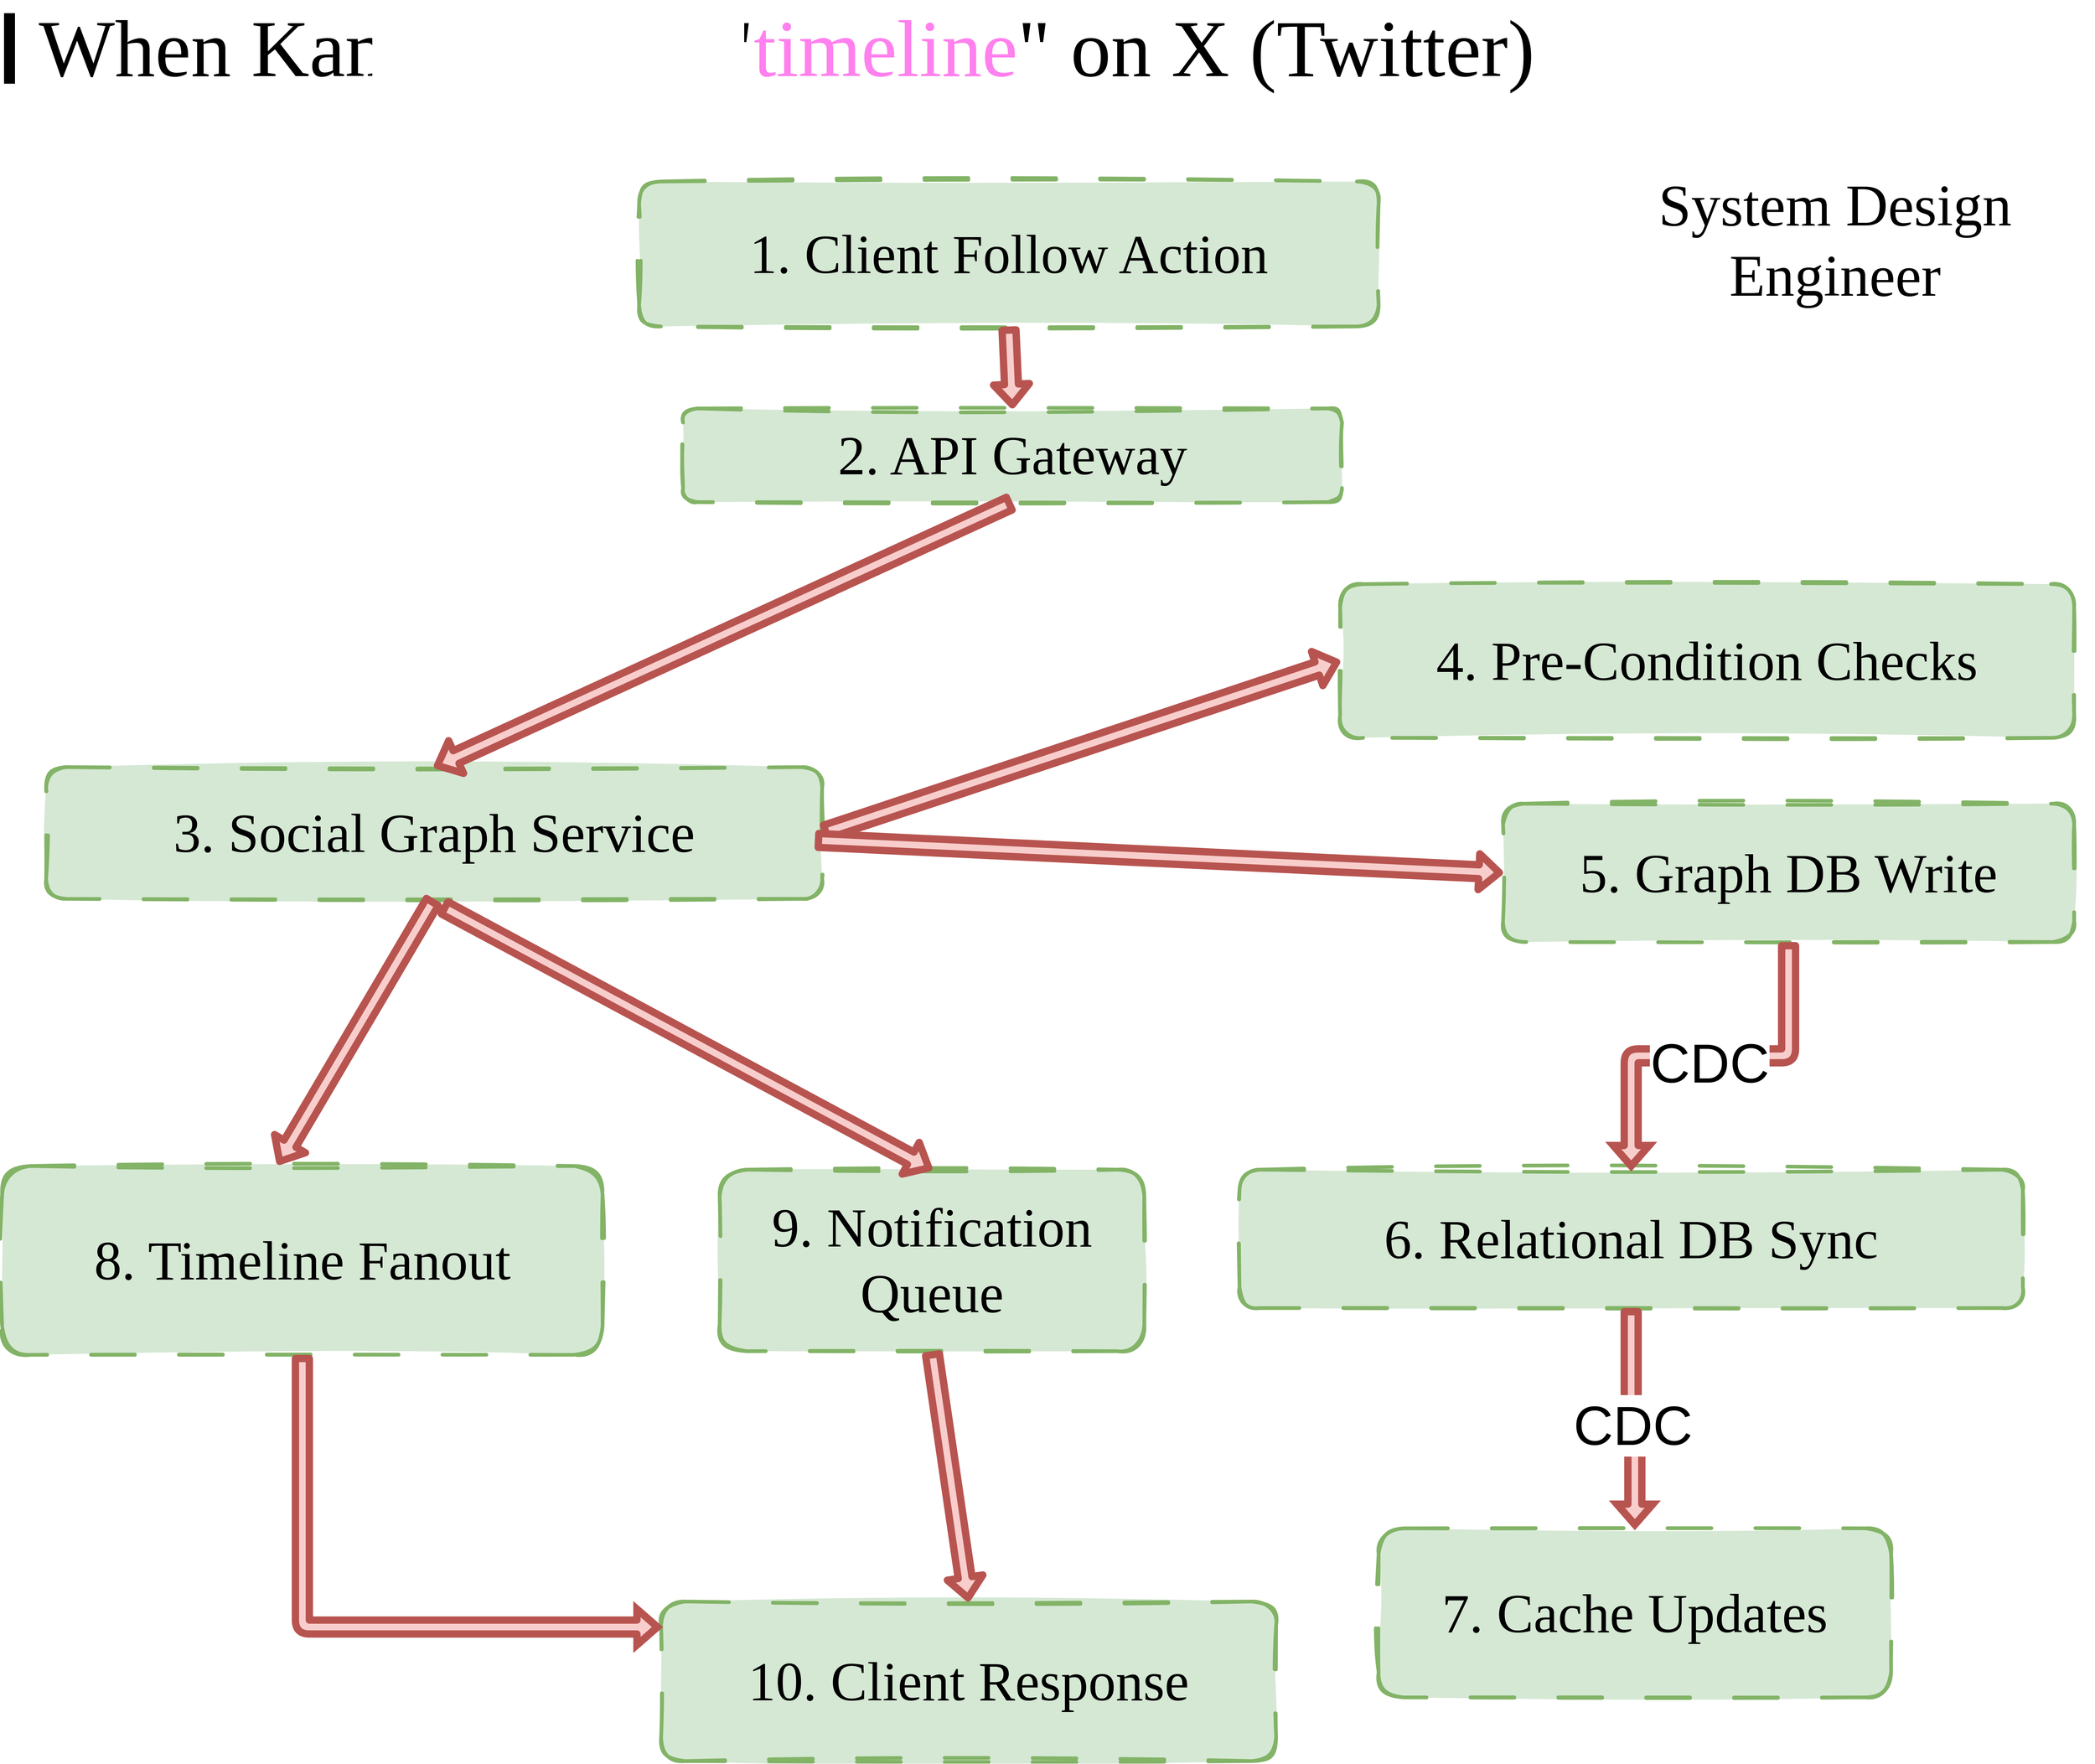 <mxfile version="26.2.14">
  <diagram name="Page-1" id="kw5tApQOLxetqISVFKjF">
    <mxGraphModel dx="3784" dy="2292" grid="1" gridSize="10" guides="1" tooltips="1" connect="1" arrows="1" fold="1" page="1" pageScale="1" pageWidth="3000" pageHeight="3000" background="light-dark(#FFFFFF,#000000)" math="0" shadow="0">
      <root>
        <mxCell id="0" />
        <mxCell id="1" parent="0" />
        <mxCell id="RP1mrb15_0kgAFn6U0BM-28" value="&lt;div&gt;&lt;font&gt;When Kamran loads &quot;&lt;font color=&quot;#ff80ee&quot;&gt;&lt;span style=&quot;caret-color: rgb(255, 128, 238);&quot;&gt;timeline&lt;/span&gt;&lt;/font&gt;&quot; on X (Twitter)&lt;/font&gt;&lt;/div&gt;" style="text;html=1;align=left;verticalAlign=middle;whiteSpace=wrap;rounded=0;fontFamily=Gloria Hallelujah;fontSource=https%3A%2F%2Ffonts.googleapis.com%2Fcss%3Ffamily%3DGloria%2BHallelujah;fontSize=110;fontColor=default;" parent="1" vertex="1">
          <mxGeometry x="168.03" y="100" width="2751.97" height="96.33" as="geometry" />
        </mxCell>
        <mxCell id="RP1mrb15_0kgAFn6U0BM-29" value="" style="shape=link;html=1;rounded=0;fontFamily=Gloria Hallelujah;fontSource=https%3A%2F%2Ffonts.googleapis.com%2Fcss%3Ffamily%3DGloria%2BHallelujah;fontSize=31;fontColor=default;width=0;strokeColor=light-dark(#000000,#76B7AC);strokeWidth=8;" parent="1" edge="1">
          <mxGeometry width="100" relative="1" as="geometry">
            <mxPoint x="130" y="196.333" as="sourcePoint" />
            <mxPoint x="130" y="100" as="targetPoint" />
          </mxGeometry>
        </mxCell>
        <mxCell id="RP1mrb15_0kgAFn6U0BM-31" value="&lt;font style=&quot;color: light-dark(rgb(0, 0, 0), rgb(118, 183, 172)); font-size: 80px;&quot;&gt;System Design Engineer&lt;/font&gt;" style="text;html=1;align=center;verticalAlign=middle;whiteSpace=wrap;rounded=1;fontFamily=Gloria Hallelujah;fontSource=https%3A%2F%2Ffonts.googleapis.com%2Fcss%3Ffamily%3DGloria%2BHallelujah;fontSize=60;fontColor=default;strokeColor=none;sketch=1;curveFitting=1;jiggle=2;" parent="1" vertex="1">
          <mxGeometry x="2270" y="270" width="707.42" height="280" as="geometry" />
        </mxCell>
        <mxCell id="XnAnlmWpmthATIi3_jsx-1" value="1. Client Follow Action" style="whiteSpace=wrap;strokeWidth=5;dashed=1;dashPattern=12 12;rounded=1;sketch=1;curveFitting=1;jiggle=2;fillColor=#d5e8d4;strokeColor=#82b366;fillStyle=solid;fontSize=75;fontFamily=Gloria Hallelujah;fontSource=https%3A%2F%2Ffonts.googleapis.com%2Fcss%3Ffamily%3DGloria%2BHallelujah;" vertex="1" parent="1">
          <mxGeometry x="990" y="330" width="1010" height="198" as="geometry" />
        </mxCell>
        <mxCell id="XnAnlmWpmthATIi3_jsx-2" value="2. API Gateway" style="whiteSpace=wrap;strokeWidth=5;rounded=1;dashed=1;dashPattern=12 12;sketch=1;jiggle=2;fillStyle=solid;curveFitting=1;strokeColor=#82b366;align=center;verticalAlign=middle;fontFamily=Gloria Hallelujah;fontSize=75;fontColor=default;fillColor=#d5e8d4;fontSource=https%3A%2F%2Ffonts.googleapis.com%2Fcss%3Ffamily%3DGloria%2BHallelujah;" vertex="1" parent="1">
          <mxGeometry x="1050" y="640" width="900" height="128" as="geometry" />
        </mxCell>
        <mxCell id="XnAnlmWpmthATIi3_jsx-3" value="3. Social Graph Service" style="whiteSpace=wrap;strokeWidth=5;rounded=1;dashed=1;dashPattern=12 12;sketch=1;jiggle=2;fillStyle=solid;curveFitting=1;strokeColor=#82b366;align=center;verticalAlign=middle;fontFamily=Gloria Hallelujah;fontSize=75;fontColor=default;fillColor=#d5e8d4;fontSource=https%3A%2F%2Ffonts.googleapis.com%2Fcss%3Ffamily%3DGloria%2BHallelujah;" vertex="1" parent="1">
          <mxGeometry x="180" y="1130" width="1060" height="180" as="geometry" />
        </mxCell>
        <mxCell id="XnAnlmWpmthATIi3_jsx-4" value="4. Pre-Condition Checks" style="whiteSpace=wrap;strokeWidth=5;rounded=1;dashed=1;dashPattern=12 12;sketch=1;jiggle=2;fillStyle=solid;curveFitting=1;strokeColor=#82b366;align=center;verticalAlign=middle;fontFamily=Gloria Hallelujah;fontSize=75;fontColor=default;fillColor=#d5e8d4;fontSource=https%3A%2F%2Ffonts.googleapis.com%2Fcss%3Ffamily%3DGloria%2BHallelujah;" vertex="1" parent="1">
          <mxGeometry x="1947.42" y="880" width="1002.58" height="210" as="geometry" />
        </mxCell>
        <mxCell id="XnAnlmWpmthATIi3_jsx-5" value="5. Graph DB Write" style="whiteSpace=wrap;strokeWidth=5;rounded=1;dashed=1;dashPattern=12 12;sketch=1;jiggle=2;fillStyle=solid;curveFitting=1;strokeColor=#82b366;align=center;verticalAlign=middle;fontFamily=Gloria Hallelujah;fontSize=75;fontColor=default;fillColor=#d5e8d4;fontSource=https%3A%2F%2Ffonts.googleapis.com%2Fcss%3Ffamily%3DGloria%2BHallelujah;" vertex="1" parent="1">
          <mxGeometry x="2170" y="1180" width="780" height="189" as="geometry" />
        </mxCell>
        <mxCell id="XnAnlmWpmthATIi3_jsx-6" value="6. Relational DB Sync" style="whiteSpace=wrap;strokeWidth=5;rounded=1;dashed=1;dashPattern=12 12;sketch=1;jiggle=2;fillStyle=solid;curveFitting=1;strokeColor=#82b366;align=center;verticalAlign=middle;fontFamily=Gloria Hallelujah;fontSize=75;fontColor=default;fillColor=#d5e8d4;fontSource=https%3A%2F%2Ffonts.googleapis.com%2Fcss%3Ffamily%3DGloria%2BHallelujah;" vertex="1" parent="1">
          <mxGeometry x="1810" y="1680" width="1070" height="189" as="geometry" />
        </mxCell>
        <mxCell id="XnAnlmWpmthATIi3_jsx-7" value="7. Cache Updates" style="whiteSpace=wrap;strokeWidth=5;rounded=1;dashed=1;dashPattern=12 12;sketch=1;jiggle=2;fillStyle=solid;curveFitting=1;strokeColor=#82b366;align=center;verticalAlign=middle;fontFamily=Gloria Hallelujah;fontSize=75;fontColor=default;fillColor=#d5e8d4;fontSource=https%3A%2F%2Ffonts.googleapis.com%2Fcss%3Ffamily%3DGloria%2BHallelujah;" vertex="1" parent="1">
          <mxGeometry x="2000" y="2170" width="700" height="231" as="geometry" />
        </mxCell>
        <mxCell id="XnAnlmWpmthATIi3_jsx-8" value="8. Timeline Fanout" style="whiteSpace=wrap;strokeWidth=5;rounded=1;dashed=1;dashPattern=12 12;sketch=1;jiggle=2;fillStyle=solid;curveFitting=1;strokeColor=#82b366;align=center;verticalAlign=middle;fontFamily=Gloria Hallelujah;fontSize=75;fontColor=default;fillColor=#d5e8d4;fontSource=https%3A%2F%2Ffonts.googleapis.com%2Fcss%3Ffamily%3DGloria%2BHallelujah;" vertex="1" parent="1">
          <mxGeometry x="120" y="1675" width="820" height="258" as="geometry" />
        </mxCell>
        <mxCell id="XnAnlmWpmthATIi3_jsx-9" value="9. Notification Queue" style="whiteSpace=wrap;strokeWidth=5;rounded=1;dashed=1;dashPattern=12 12;sketch=1;jiggle=2;fillStyle=solid;curveFitting=1;strokeColor=#82b366;align=center;verticalAlign=middle;fontFamily=Gloria Hallelujah;fontSize=75;fontColor=default;fillColor=#d5e8d4;fontSource=https%3A%2F%2Ffonts.googleapis.com%2Fcss%3Ffamily%3DGloria%2BHallelujah;" vertex="1" parent="1">
          <mxGeometry x="1100" y="1680" width="580" height="248" as="geometry" />
        </mxCell>
        <mxCell id="XnAnlmWpmthATIi3_jsx-11" value="10. Client Response" style="whiteSpace=wrap;strokeWidth=5;rounded=1;dashed=1;dashPattern=12 12;sketch=1;jiggle=2;fillStyle=solid;curveFitting=1;strokeColor=#82b366;align=center;verticalAlign=middle;fontFamily=Gloria Hallelujah;fontSize=75;fontColor=default;fillColor=#d5e8d4;fontSource=https%3A%2F%2Ffonts.googleapis.com%2Fcss%3Ffamily%3DGloria%2BHallelujah;" vertex="1" parent="1">
          <mxGeometry x="1020" y="2270" width="840" height="218" as="geometry" />
        </mxCell>
        <mxCell id="XnAnlmWpmthATIi3_jsx-13" value="" style="curved=1;startArrow=none;endArrow=block;exitX=0.5;exitY=1;entryX=0.5;entryY=0;rounded=1;shape=flexArrow;fillColor=#f8cecc;strokeColor=#b85450;strokeWidth=10;fillStyle=solid;" edge="1" parent="1" source="XnAnlmWpmthATIi3_jsx-1" target="XnAnlmWpmthATIi3_jsx-2">
          <mxGeometry relative="1" as="geometry">
            <Array as="points" />
          </mxGeometry>
        </mxCell>
        <mxCell id="XnAnlmWpmthATIi3_jsx-14" value="" style="curved=1;startArrow=none;endArrow=block;exitX=0.5;exitY=1;entryX=0.5;entryY=0;rounded=1;fillStyle=solid;strokeColor=#b85450;strokeWidth=10;align=center;verticalAlign=middle;fontFamily=Helvetica;fontSize=11;fontColor=default;labelBackgroundColor=default;fillColor=#f8cecc;shape=flexArrow;" edge="1" parent="1" source="XnAnlmWpmthATIi3_jsx-2" target="XnAnlmWpmthATIi3_jsx-3">
          <mxGeometry relative="1" as="geometry">
            <Array as="points" />
          </mxGeometry>
        </mxCell>
        <mxCell id="XnAnlmWpmthATIi3_jsx-15" value="" style="curved=1;startArrow=none;endArrow=block;exitX=1;exitY=0.5;entryX=0;entryY=0.5;rounded=1;fillStyle=solid;strokeColor=#b85450;strokeWidth=10;align=center;verticalAlign=middle;fontFamily=Helvetica;fontSize=11;fontColor=default;labelBackgroundColor=default;fillColor=#f8cecc;shape=flexArrow;exitDx=0;exitDy=0;entryDx=0;entryDy=0;" edge="1" parent="1" source="XnAnlmWpmthATIi3_jsx-3" target="XnAnlmWpmthATIi3_jsx-4">
          <mxGeometry relative="1" as="geometry">
            <Array as="points" />
          </mxGeometry>
        </mxCell>
        <mxCell id="XnAnlmWpmthATIi3_jsx-17" value="CDC" style="curved=1;startArrow=none;endArrow=block;exitX=0.5;exitY=1;entryX=0.5;entryY=0;rounded=1;edgeStyle=orthogonalEdgeStyle;fillStyle=solid;strokeColor=#b85450;strokeWidth=10;align=center;verticalAlign=middle;fontFamily=Helvetica;fontSize=75;fontColor=default;labelBackgroundColor=light-dark(#FFFFFF,#000000);fillColor=#f8cecc;shape=flexArrow;exitDx=0;exitDy=0;entryDx=0;entryDy=0;" edge="1" parent="1" source="XnAnlmWpmthATIi3_jsx-5" target="XnAnlmWpmthATIi3_jsx-6">
          <mxGeometry relative="1" as="geometry" />
        </mxCell>
        <mxCell id="XnAnlmWpmthATIi3_jsx-19" value="CDC" style="startArrow=none;endArrow=block;exitX=0.5;exitY=1;entryX=0.5;entryY=0;rounded=1;fillStyle=solid;strokeColor=#b85450;strokeWidth=10;align=center;verticalAlign=middle;fontFamily=Helvetica;fontSize=75;fontColor=default;labelBackgroundColor=light-dark(#FFFFFF,#000000);fillColor=#f8cecc;shape=flexArrow;edgeStyle=orthogonalEdgeStyle;entryDx=0;entryDy=0;" edge="1" parent="1" source="XnAnlmWpmthATIi3_jsx-6" target="XnAnlmWpmthATIi3_jsx-7">
          <mxGeometry relative="1" as="geometry" />
        </mxCell>
        <mxCell id="XnAnlmWpmthATIi3_jsx-23" value="" style="curved=1;startArrow=none;endArrow=block;exitX=0.5;exitY=1;entryX=0;entryY=0.16;rounded=1;edgeStyle=orthogonalEdgeStyle;fillStyle=solid;strokeColor=#b85450;strokeWidth=10;align=center;verticalAlign=middle;fontFamily=Helvetica;fontSize=11;fontColor=default;labelBackgroundColor=default;fillColor=#f8cecc;shape=flexArrow;" edge="1" parent="1" source="XnAnlmWpmthATIi3_jsx-8" target="XnAnlmWpmthATIi3_jsx-11">
          <mxGeometry relative="1" as="geometry" />
        </mxCell>
        <mxCell id="XnAnlmWpmthATIi3_jsx-24" value="" style="curved=1;startArrow=none;endArrow=block;exitX=0.5;exitY=1;entryX=0.5;entryY=0;rounded=1;fillStyle=solid;strokeColor=#b85450;strokeWidth=10;align=center;verticalAlign=middle;fontFamily=Helvetica;fontSize=11;fontColor=default;labelBackgroundColor=default;fillColor=#f8cecc;shape=flexArrow;" edge="1" parent="1" source="XnAnlmWpmthATIi3_jsx-9" target="XnAnlmWpmthATIi3_jsx-11">
          <mxGeometry relative="1" as="geometry">
            <Array as="points" />
          </mxGeometry>
        </mxCell>
        <mxCell id="XnAnlmWpmthATIi3_jsx-27" value="" style="curved=1;startArrow=none;endArrow=block;exitX=1;exitY=0.5;entryX=0;entryY=0.5;rounded=1;fillStyle=solid;strokeColor=#b85450;strokeWidth=10;align=center;verticalAlign=middle;fontFamily=Helvetica;fontSize=11;fontColor=default;labelBackgroundColor=default;fillColor=#f8cecc;shape=flexArrow;exitDx=0;exitDy=0;entryDx=0;entryDy=0;" edge="1" parent="1" target="XnAnlmWpmthATIi3_jsx-5">
          <mxGeometry relative="1" as="geometry">
            <Array as="points" />
            <mxPoint x="1230" y="1230" as="sourcePoint" />
            <mxPoint x="1910" y="984" as="targetPoint" />
          </mxGeometry>
        </mxCell>
        <mxCell id="XnAnlmWpmthATIi3_jsx-28" value="" style="curved=1;startArrow=none;endArrow=block;exitX=0.5;exitY=1;entryX=0.459;entryY=-0.008;rounded=1;fillStyle=solid;strokeColor=#b85450;strokeWidth=10;align=center;verticalAlign=middle;fontFamily=Helvetica;fontSize=11;fontColor=default;labelBackgroundColor=default;fillColor=#f8cecc;shape=flexArrow;exitDx=0;exitDy=0;entryDx=0;entryDy=0;entryPerimeter=0;" edge="1" parent="1" source="XnAnlmWpmthATIi3_jsx-3" target="XnAnlmWpmthATIi3_jsx-8">
          <mxGeometry relative="1" as="geometry">
            <Array as="points" />
            <mxPoint x="680" y="1626" as="sourcePoint" />
            <mxPoint x="1360" y="1380" as="targetPoint" />
          </mxGeometry>
        </mxCell>
        <mxCell id="XnAnlmWpmthATIi3_jsx-29" value="" style="curved=1;startArrow=none;endArrow=block;exitX=0.5;exitY=1;entryX=0.5;entryY=0;rounded=1;fillStyle=solid;strokeColor=#b85450;strokeWidth=10;align=center;verticalAlign=middle;fontFamily=Helvetica;fontSize=11;fontColor=default;labelBackgroundColor=default;fillColor=#f8cecc;shape=flexArrow;exitDx=0;exitDy=0;entryDx=0;entryDy=0;" edge="1" parent="1" target="XnAnlmWpmthATIi3_jsx-9">
          <mxGeometry relative="1" as="geometry">
            <Array as="points" />
            <mxPoint x="720" y="1320" as="sourcePoint" />
            <mxPoint x="506" y="1778" as="targetPoint" />
          </mxGeometry>
        </mxCell>
      </root>
    </mxGraphModel>
  </diagram>
</mxfile>
